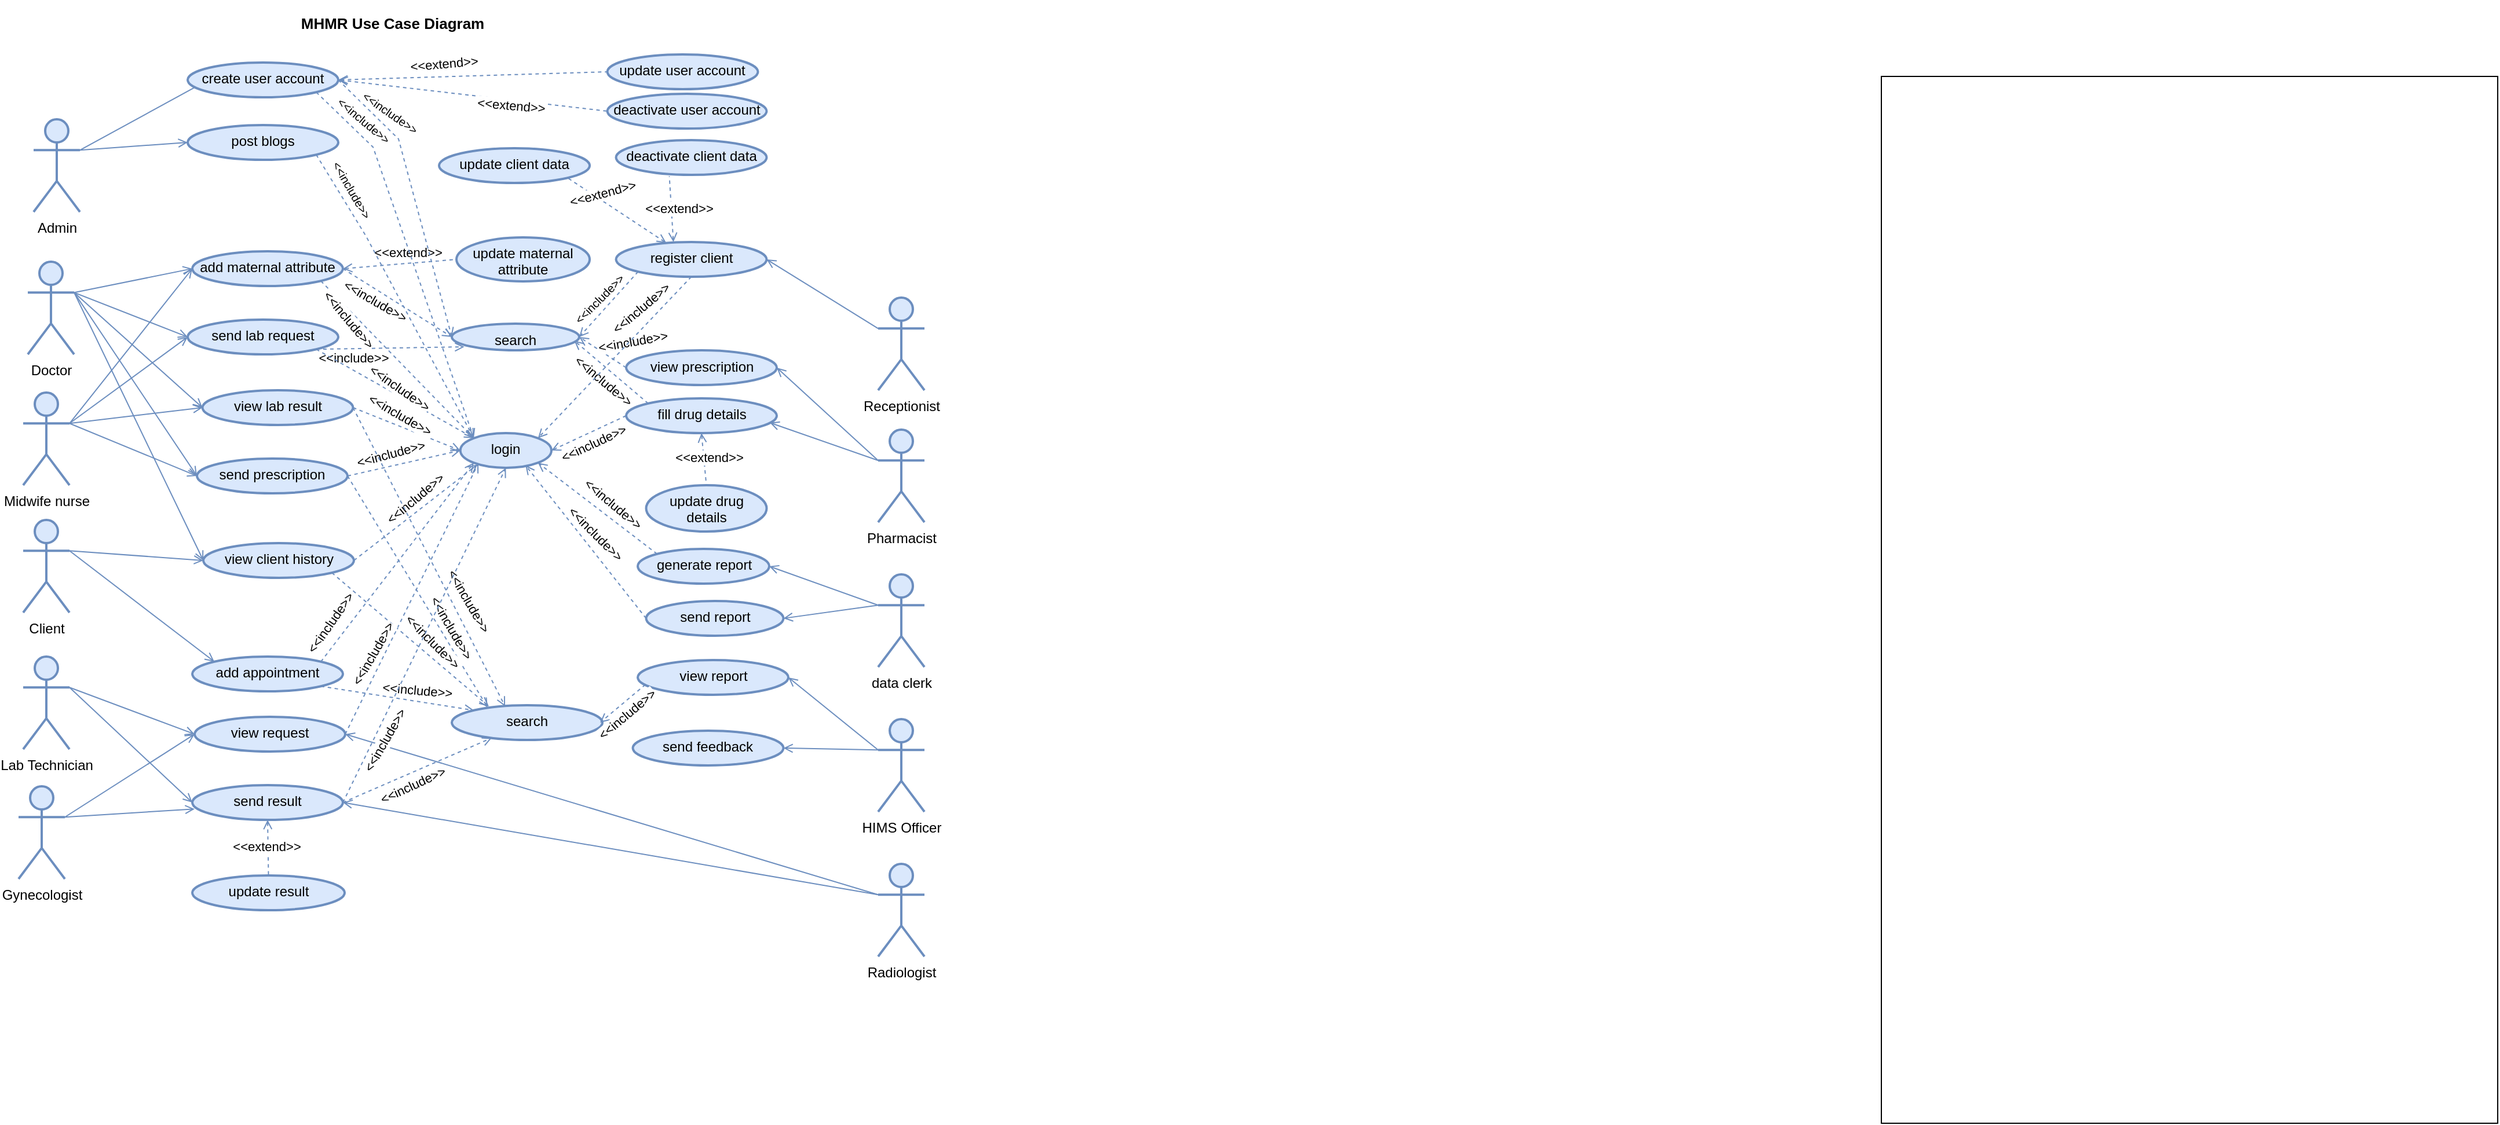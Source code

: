 <mxfile version="18.1.3" type="github">
  <diagram id="ftHDJsCwS-N9WV5DZKyB" name="Page-1">
    <mxGraphModel dx="900" dy="523" grid="0" gridSize="10" guides="1" tooltips="1" connect="1" arrows="1" fold="1" page="1" pageScale="1" pageWidth="850" pageHeight="1100" math="0" shadow="0">
      <root>
        <mxCell id="0" />
        <mxCell id="1" parent="0" />
        <mxCell id="4s9nhKdhcSExY_lbLFu8-13" value="" style="rounded=0;whiteSpace=wrap;html=1;strokeWidth=1;" parent="1" vertex="1">
          <mxGeometry x="1655" y="106" width="532.03" height="904" as="geometry" />
        </mxCell>
        <mxCell id="4s9nhKdhcSExY_lbLFu8-15" value="" style="rounded=0;orthogonalLoop=1;jettySize=auto;html=1;endArrow=open;endFill=0;strokeWidth=1;fillColor=#dae8fc;strokeColor=#6c8ebf;exitX=1;exitY=0.333;exitDx=0;exitDy=0;exitPerimeter=0;" parent="1" source="4s9nhKdhcSExY_lbLFu8-16" edge="1">
          <mxGeometry relative="1" as="geometry">
            <mxPoint x="118" y="123.97" as="sourcePoint" />
            <mxPoint x="208.665" y="110.233" as="targetPoint" />
          </mxGeometry>
        </mxCell>
        <mxCell id="4s9nhKdhcSExY_lbLFu8-16" value="Admin" style="shape=umlActor;verticalLabelPosition=bottom;verticalAlign=top;html=1;outlineConnect=0;strokeWidth=2;fillColor=#dae8fc;strokeColor=#6c8ebf;" parent="1" vertex="1">
          <mxGeometry x="60" y="143" width="40" height="80" as="geometry" />
        </mxCell>
        <mxCell id="4s9nhKdhcSExY_lbLFu8-18" value="update user account" style="ellipse;whiteSpace=wrap;html=1;verticalAlign=top;strokeWidth=2;fillColor=#dae8fc;strokeColor=#6c8ebf;" parent="1" vertex="1">
          <mxGeometry x="555.25" y="87" width="130" height="30" as="geometry" />
        </mxCell>
        <mxCell id="4s9nhKdhcSExY_lbLFu8-23" value="deactivate user account" style="ellipse;whiteSpace=wrap;html=1;verticalAlign=top;strokeWidth=2;fillColor=#dae8fc;strokeColor=#6c8ebf;" parent="1" vertex="1">
          <mxGeometry x="555.25" y="121" width="137.5" height="30" as="geometry" />
        </mxCell>
        <mxCell id="4s9nhKdhcSExY_lbLFu8-24" value="" style="rounded=0;orthogonalLoop=1;jettySize=auto;html=1;endArrow=none;endFill=0;strokeWidth=1;fillColor=#dae8fc;strokeColor=#6c8ebf;exitX=1;exitY=0.5;exitDx=0;exitDy=0;dashed=1;entryX=0;entryY=0.5;entryDx=0;entryDy=0;startArrow=open;startFill=0;" parent="1" source="4s9nhKdhcSExY_lbLFu8-17" target="4s9nhKdhcSExY_lbLFu8-23" edge="1">
          <mxGeometry relative="1" as="geometry">
            <mxPoint x="100" y="163.333" as="sourcePoint" />
            <mxPoint x="218.665" y="120.233" as="targetPoint" />
          </mxGeometry>
        </mxCell>
        <mxCell id="4s9nhKdhcSExY_lbLFu8-25" value="" style="rounded=0;orthogonalLoop=1;jettySize=auto;html=1;endArrow=none;endFill=0;strokeWidth=1;fillColor=#dae8fc;strokeColor=#6c8ebf;exitX=1;exitY=0.5;exitDx=0;exitDy=0;dashed=1;entryX=0;entryY=0.5;entryDx=0;entryDy=0;startArrow=open;startFill=0;" parent="1" source="4s9nhKdhcSExY_lbLFu8-17" target="4s9nhKdhcSExY_lbLFu8-18" edge="1">
          <mxGeometry relative="1" as="geometry">
            <mxPoint x="348" y="122" as="sourcePoint" />
            <mxPoint x="435" y="165" as="targetPoint" />
          </mxGeometry>
        </mxCell>
        <mxCell id="4s9nhKdhcSExY_lbLFu8-26" value="&amp;lt;&amp;lt;extend&amp;gt;&amp;gt;" style="edgeLabel;html=1;align=center;verticalAlign=middle;resizable=0;points=[];rotation=-5;" parent="4s9nhKdhcSExY_lbLFu8-25" vertex="1" connectable="0">
          <mxGeometry x="-0.243" y="-1" relative="1" as="geometry">
            <mxPoint x="3" y="-13" as="offset" />
          </mxGeometry>
        </mxCell>
        <mxCell id="4s9nhKdhcSExY_lbLFu8-27" value="&amp;lt;&amp;lt;extend&amp;gt;&amp;gt;" style="edgeLabel;html=1;align=center;verticalAlign=middle;resizable=0;points=[];rotation=5;" parent="1" vertex="1" connectable="0">
          <mxGeometry x="472" y="131.0" as="geometry" />
        </mxCell>
        <mxCell id="4s9nhKdhcSExY_lbLFu8-28" style="edgeStyle=none;rounded=0;orthogonalLoop=1;jettySize=auto;html=1;exitX=0.5;exitY=1;exitDx=0;exitDy=0;dashed=1;endArrow=open;endFill=0;strokeWidth=2;" parent="1" source="4s9nhKdhcSExY_lbLFu8-23" target="4s9nhKdhcSExY_lbLFu8-23" edge="1">
          <mxGeometry relative="1" as="geometry" />
        </mxCell>
        <mxCell id="4s9nhKdhcSExY_lbLFu8-30" value="" style="rounded=0;orthogonalLoop=1;jettySize=auto;html=1;endArrow=open;endFill=0;strokeWidth=1;fillColor=#dae8fc;strokeColor=#6c8ebf;exitX=1;exitY=0.333;exitDx=0;exitDy=0;exitPerimeter=0;entryX=0;entryY=0.5;entryDx=0;entryDy=0;" parent="1" source="4s9nhKdhcSExY_lbLFu8-16" target="4s9nhKdhcSExY_lbLFu8-29" edge="1">
          <mxGeometry relative="1" as="geometry">
            <mxPoint x="100" y="163.333" as="sourcePoint" />
            <mxPoint x="218.665" y="120.233" as="targetPoint" />
          </mxGeometry>
        </mxCell>
        <mxCell id="4s9nhKdhcSExY_lbLFu8-31" value="Receptionist" style="shape=umlActor;verticalLabelPosition=bottom;verticalAlign=top;html=1;outlineConnect=0;strokeWidth=2;fillColor=#dae8fc;strokeColor=#6c8ebf;" parent="1" vertex="1">
          <mxGeometry x="789" y="297" width="40" height="80" as="geometry" />
        </mxCell>
        <mxCell id="4s9nhKdhcSExY_lbLFu8-33" value="" style="rounded=0;orthogonalLoop=1;jettySize=auto;html=1;endArrow=open;endFill=0;strokeWidth=1;fillColor=#dae8fc;strokeColor=#6c8ebf;exitX=0;exitY=0.333;exitDx=0;exitDy=0;exitPerimeter=0;entryX=1;entryY=0.5;entryDx=0;entryDy=0;" parent="1" source="4s9nhKdhcSExY_lbLFu8-31" target="4s9nhKdhcSExY_lbLFu8-34" edge="1">
          <mxGeometry relative="1" as="geometry">
            <mxPoint x="90" y="279.667" as="sourcePoint" />
            <mxPoint x="208.665" y="223.233" as="targetPoint" />
          </mxGeometry>
        </mxCell>
        <mxCell id="4s9nhKdhcSExY_lbLFu8-37" value="update client data" style="ellipse;whiteSpace=wrap;html=1;verticalAlign=top;strokeWidth=2;fillColor=#dae8fc;strokeColor=#6c8ebf;" parent="1" vertex="1">
          <mxGeometry x="410" y="168" width="130" height="30" as="geometry" />
        </mxCell>
        <mxCell id="4s9nhKdhcSExY_lbLFu8-38" value="deactivate client data" style="ellipse;whiteSpace=wrap;html=1;verticalAlign=top;strokeWidth=2;fillColor=#dae8fc;strokeColor=#6c8ebf;" parent="1" vertex="1">
          <mxGeometry x="562.75" y="161" width="130" height="30" as="geometry" />
        </mxCell>
        <mxCell id="4s9nhKdhcSExY_lbLFu8-39" value="" style="rounded=0;orthogonalLoop=1;jettySize=auto;html=1;endArrow=none;endFill=0;strokeWidth=1;fillColor=#dae8fc;strokeColor=#6c8ebf;exitX=0.381;exitY=-0.001;exitDx=0;exitDy=0;dashed=1;entryX=0.354;entryY=1.038;entryDx=0;entryDy=0;startArrow=open;startFill=0;exitPerimeter=0;entryPerimeter=0;" parent="1" source="4s9nhKdhcSExY_lbLFu8-34" target="4s9nhKdhcSExY_lbLFu8-38" edge="1">
          <mxGeometry relative="1" as="geometry">
            <mxPoint x="338" y="202" as="sourcePoint" />
            <mxPoint x="218.665" y="210.233" as="targetPoint" />
          </mxGeometry>
        </mxCell>
        <mxCell id="4s9nhKdhcSExY_lbLFu8-40" value="" style="rounded=0;orthogonalLoop=1;jettySize=auto;html=1;endArrow=none;endFill=0;strokeWidth=1;fillColor=#dae8fc;strokeColor=#6c8ebf;dashed=1;entryX=1;entryY=1;entryDx=0;entryDy=0;startArrow=open;startFill=0;" parent="1" source="4s9nhKdhcSExY_lbLFu8-34" target="4s9nhKdhcSExY_lbLFu8-37" edge="1">
          <mxGeometry relative="1" as="geometry">
            <mxPoint x="338" y="202" as="sourcePoint" />
            <mxPoint x="435" y="255" as="targetPoint" />
          </mxGeometry>
        </mxCell>
        <mxCell id="4s9nhKdhcSExY_lbLFu8-41" value="&amp;lt;&amp;lt;extend&amp;gt;&amp;gt;" style="edgeLabel;html=1;align=center;verticalAlign=middle;resizable=0;points=[];rotation=-15;" parent="4s9nhKdhcSExY_lbLFu8-40" vertex="1" connectable="0">
          <mxGeometry x="-0.243" y="-1" relative="1" as="geometry">
            <mxPoint x="-24" y="-21" as="offset" />
          </mxGeometry>
        </mxCell>
        <mxCell id="4s9nhKdhcSExY_lbLFu8-43" style="edgeStyle=none;rounded=0;orthogonalLoop=1;jettySize=auto;html=1;exitX=0.5;exitY=1;exitDx=0;exitDy=0;dashed=1;endArrow=open;endFill=0;strokeWidth=2;" parent="1" source="4s9nhKdhcSExY_lbLFu8-38" target="4s9nhKdhcSExY_lbLFu8-38" edge="1">
          <mxGeometry relative="1" as="geometry" />
        </mxCell>
        <mxCell id="4s9nhKdhcSExY_lbLFu8-44" value="Doctor" style="shape=umlActor;verticalLabelPosition=bottom;verticalAlign=top;html=1;outlineConnect=0;strokeWidth=2;fillColor=#dae8fc;strokeColor=#6c8ebf;" parent="1" vertex="1">
          <mxGeometry x="55" y="266" width="40" height="80" as="geometry" />
        </mxCell>
        <mxCell id="4s9nhKdhcSExY_lbLFu8-49" value="" style="rounded=0;orthogonalLoop=1;jettySize=auto;html=1;endArrow=open;endFill=0;strokeWidth=1;fillColor=#dae8fc;strokeColor=#6c8ebf;exitX=1;exitY=0.333;exitDx=0;exitDy=0;exitPerimeter=0;entryX=0;entryY=0.5;entryDx=0;entryDy=0;" parent="1" source="4s9nhKdhcSExY_lbLFu8-44" target="4s9nhKdhcSExY_lbLFu8-50" edge="1">
          <mxGeometry relative="1" as="geometry">
            <mxPoint x="110" y="356.667" as="sourcePoint" />
            <mxPoint x="228.665" y="333.233" as="targetPoint" />
          </mxGeometry>
        </mxCell>
        <mxCell id="4s9nhKdhcSExY_lbLFu8-55" value="&lt;div&gt;update maternal &lt;br&gt;&lt;/div&gt;&lt;div&gt;attribute&lt;/div&gt;" style="ellipse;whiteSpace=wrap;html=1;verticalAlign=top;strokeWidth=2;fillColor=#dae8fc;strokeColor=#6c8ebf;" parent="1" vertex="1">
          <mxGeometry x="425" y="245" width="115" height="38" as="geometry" />
        </mxCell>
        <mxCell id="4s9nhKdhcSExY_lbLFu8-56" value="" style="rounded=0;orthogonalLoop=1;jettySize=auto;html=1;endArrow=none;endFill=0;strokeWidth=1;fillColor=#dae8fc;strokeColor=#6c8ebf;exitX=1;exitY=0.5;exitDx=0;exitDy=0;dashed=1;entryX=0;entryY=0.5;entryDx=0;entryDy=0;startArrow=open;startFill=0;" parent="1" source="4s9nhKdhcSExY_lbLFu8-50" target="4s9nhKdhcSExY_lbLFu8-55" edge="1">
          <mxGeometry relative="1" as="geometry">
            <mxPoint x="339.98" y="308" as="sourcePoint" />
            <mxPoint x="445" y="345" as="targetPoint" />
          </mxGeometry>
        </mxCell>
        <mxCell id="4s9nhKdhcSExY_lbLFu8-57" value="&lt;div&gt;&amp;lt;&amp;lt;extend&amp;gt;&amp;gt;&lt;/div&gt;" style="edgeLabel;html=1;align=center;verticalAlign=middle;resizable=0;points=[];rotation=0;" parent="4s9nhKdhcSExY_lbLFu8-56" vertex="1" connectable="0">
          <mxGeometry x="-0.243" y="-1" relative="1" as="geometry">
            <mxPoint x="19" y="-12" as="offset" />
          </mxGeometry>
        </mxCell>
        <mxCell id="4s9nhKdhcSExY_lbLFu8-58" value="" style="rounded=0;orthogonalLoop=1;jettySize=auto;html=1;endArrow=open;endFill=0;strokeWidth=1;fillColor=#dae8fc;strokeColor=#6c8ebf;exitX=1;exitY=0.333;exitDx=0;exitDy=0;exitPerimeter=0;entryX=0;entryY=0.5;entryDx=0;entryDy=0;" parent="1" source="4s9nhKdhcSExY_lbLFu8-44" target="4s9nhKdhcSExY_lbLFu8-53" edge="1">
          <mxGeometry relative="1" as="geometry">
            <mxPoint x="100" y="377.667" as="sourcePoint" />
            <mxPoint x="210" y="420" as="targetPoint" />
          </mxGeometry>
        </mxCell>
        <mxCell id="4s9nhKdhcSExY_lbLFu8-59" value="" style="rounded=0;orthogonalLoop=1;jettySize=auto;html=1;endArrow=open;endFill=0;strokeWidth=1;fillColor=#dae8fc;strokeColor=#6c8ebf;exitX=1;exitY=0.333;exitDx=0;exitDy=0;exitPerimeter=0;entryX=0;entryY=0.5;entryDx=0;entryDy=0;" parent="1" source="4s9nhKdhcSExY_lbLFu8-44" target="4s9nhKdhcSExY_lbLFu8-52" edge="1">
          <mxGeometry relative="1" as="geometry">
            <mxPoint x="110" y="387.667" as="sourcePoint" />
            <mxPoint x="228" y="325" as="targetPoint" />
          </mxGeometry>
        </mxCell>
        <mxCell id="4s9nhKdhcSExY_lbLFu8-61" value="" style="rounded=0;orthogonalLoop=1;jettySize=auto;html=1;endArrow=open;endFill=0;strokeWidth=1;fillColor=#dae8fc;strokeColor=#6c8ebf;exitX=1;exitY=0.333;exitDx=0;exitDy=0;exitPerimeter=0;entryX=0;entryY=0.5;entryDx=0;entryDy=0;" parent="1" source="4s9nhKdhcSExY_lbLFu8-44" target="4s9nhKdhcSExY_lbLFu8-51" edge="1">
          <mxGeometry relative="1" as="geometry">
            <mxPoint x="130" y="407.667" as="sourcePoint" />
            <mxPoint x="248" y="345" as="targetPoint" />
          </mxGeometry>
        </mxCell>
        <mxCell id="4s9nhKdhcSExY_lbLFu8-62" value="Midwife nurse" style="shape=umlActor;verticalLabelPosition=bottom;verticalAlign=top;html=1;outlineConnect=0;strokeWidth=2;fillColor=#dae8fc;strokeColor=#6c8ebf;" parent="1" vertex="1">
          <mxGeometry x="51" y="379" width="40" height="80" as="geometry" />
        </mxCell>
        <mxCell id="4s9nhKdhcSExY_lbLFu8-63" value="" style="rounded=0;orthogonalLoop=1;jettySize=auto;html=1;endArrow=open;endFill=0;strokeWidth=1;fillColor=#dae8fc;strokeColor=#6c8ebf;exitX=1;exitY=0.333;exitDx=0;exitDy=0;exitPerimeter=0;entryX=0;entryY=0.5;entryDx=0;entryDy=0;" parent="1" source="4s9nhKdhcSExY_lbLFu8-62" target="4s9nhKdhcSExY_lbLFu8-50" edge="1">
          <mxGeometry relative="1" as="geometry">
            <mxPoint x="700" y="324.667" as="sourcePoint" />
            <mxPoint x="818" y="262" as="targetPoint" />
          </mxGeometry>
        </mxCell>
        <mxCell id="4s9nhKdhcSExY_lbLFu8-64" value="" style="rounded=0;orthogonalLoop=1;jettySize=auto;html=1;endArrow=open;endFill=0;strokeWidth=1;fillColor=#dae8fc;strokeColor=#6c8ebf;exitX=1;exitY=0.333;exitDx=0;exitDy=0;exitPerimeter=0;entryX=0;entryY=0.5;entryDx=0;entryDy=0;" parent="1" source="4s9nhKdhcSExY_lbLFu8-62" target="4s9nhKdhcSExY_lbLFu8-53" edge="1">
          <mxGeometry relative="1" as="geometry">
            <mxPoint x="700" y="326.667" as="sourcePoint" />
            <mxPoint x="338" y="424" as="targetPoint" />
          </mxGeometry>
        </mxCell>
        <mxCell id="4s9nhKdhcSExY_lbLFu8-65" value="" style="rounded=0;orthogonalLoop=1;jettySize=auto;html=1;endArrow=open;endFill=0;strokeWidth=1;fillColor=#dae8fc;strokeColor=#6c8ebf;exitX=1;exitY=0.333;exitDx=0;exitDy=0;exitPerimeter=0;entryX=0;entryY=0.5;entryDx=0;entryDy=0;" parent="1" source="4s9nhKdhcSExY_lbLFu8-62" target="4s9nhKdhcSExY_lbLFu8-52" edge="1">
          <mxGeometry relative="1" as="geometry">
            <mxPoint x="720" y="347.667" as="sourcePoint" />
            <mxPoint x="818" y="345" as="targetPoint" />
          </mxGeometry>
        </mxCell>
        <mxCell id="4s9nhKdhcSExY_lbLFu8-67" value="" style="rounded=0;orthogonalLoop=1;jettySize=auto;html=1;endArrow=open;endFill=0;strokeWidth=1;fillColor=#dae8fc;strokeColor=#6c8ebf;exitX=1;exitY=0.333;exitDx=0;exitDy=0;exitPerimeter=0;entryX=0;entryY=0.5;entryDx=0;entryDy=0;" parent="1" source="4s9nhKdhcSExY_lbLFu8-62" target="4s9nhKdhcSExY_lbLFu8-51" edge="1">
          <mxGeometry relative="1" as="geometry">
            <mxPoint x="700" y="326.667" as="sourcePoint" />
            <mxPoint x="818" y="304" as="targetPoint" />
          </mxGeometry>
        </mxCell>
        <mxCell id="4s9nhKdhcSExY_lbLFu8-69" value="Client" style="shape=umlActor;verticalLabelPosition=bottom;verticalAlign=top;html=1;outlineConnect=0;strokeWidth=2;fillColor=#dae8fc;strokeColor=#6c8ebf;" parent="1" vertex="1">
          <mxGeometry x="51" y="489" width="40" height="80" as="geometry" />
        </mxCell>
        <mxCell id="4s9nhKdhcSExY_lbLFu8-70" value="" style="rounded=0;orthogonalLoop=1;jettySize=auto;html=1;endArrow=open;endFill=0;strokeWidth=1;fillColor=#dae8fc;strokeColor=#6c8ebf;exitX=1;exitY=0.333;exitDx=0;exitDy=0;exitPerimeter=0;entryX=0;entryY=0;entryDx=0;entryDy=0;" parent="1" source="4s9nhKdhcSExY_lbLFu8-69" target="4s9nhKdhcSExY_lbLFu8-68" edge="1">
          <mxGeometry relative="1" as="geometry">
            <mxPoint x="670" y="337.667" as="sourcePoint" />
            <mxPoint x="550.962" y="410.393" as="targetPoint" />
          </mxGeometry>
        </mxCell>
        <mxCell id="4s9nhKdhcSExY_lbLFu8-72" value="" style="rounded=0;orthogonalLoop=1;jettySize=auto;html=1;endArrow=open;endFill=0;strokeWidth=1;fillColor=#dae8fc;strokeColor=#6c8ebf;exitX=1;exitY=0.333;exitDx=0;exitDy=0;exitPerimeter=0;entryX=0;entryY=0.5;entryDx=0;entryDy=0;" parent="1" source="4s9nhKdhcSExY_lbLFu8-69" target="4s9nhKdhcSExY_lbLFu8-71" edge="1">
          <mxGeometry relative="1" as="geometry">
            <mxPoint x="670" y="466.667" as="sourcePoint" />
            <mxPoint x="570" y="421" as="targetPoint" />
          </mxGeometry>
        </mxCell>
        <mxCell id="4s9nhKdhcSExY_lbLFu8-74" value="" style="rounded=0;orthogonalLoop=1;jettySize=auto;html=1;endArrow=open;endFill=0;strokeWidth=1;fillColor=#dae8fc;strokeColor=#6c8ebf;exitX=1;exitY=0.333;exitDx=0;exitDy=0;exitPerimeter=0;entryX=0;entryY=0.5;entryDx=0;entryDy=0;" parent="1" source="4s9nhKdhcSExY_lbLFu8-44" target="4s9nhKdhcSExY_lbLFu8-71" edge="1">
          <mxGeometry relative="1" as="geometry">
            <mxPoint x="100" y="377.667" as="sourcePoint" />
            <mxPoint x="218" y="475" as="targetPoint" />
          </mxGeometry>
        </mxCell>
        <mxCell id="4s9nhKdhcSExY_lbLFu8-75" value="Pharmacist" style="shape=umlActor;verticalLabelPosition=bottom;verticalAlign=top;html=1;outlineConnect=0;strokeWidth=2;fillColor=#dae8fc;strokeColor=#6c8ebf;" parent="1" vertex="1">
          <mxGeometry x="789" y="411" width="40" height="80" as="geometry" />
        </mxCell>
        <mxCell id="4s9nhKdhcSExY_lbLFu8-76" value="" style="rounded=0;orthogonalLoop=1;jettySize=auto;html=1;endArrow=open;endFill=0;strokeWidth=1;fillColor=#dae8fc;strokeColor=#6c8ebf;exitX=0;exitY=0.333;exitDx=0;exitDy=0;exitPerimeter=0;entryX=1;entryY=0.5;entryDx=0;entryDy=0;" parent="1" source="4s9nhKdhcSExY_lbLFu8-75" target="4s9nhKdhcSExY_lbLFu8-77" edge="1">
          <mxGeometry relative="1" as="geometry">
            <mxPoint x="110" y="615.667" as="sourcePoint" />
            <mxPoint x="673" y="368" as="targetPoint" />
          </mxGeometry>
        </mxCell>
        <mxCell id="4s9nhKdhcSExY_lbLFu8-82" value="&lt;div&gt;update drug &lt;br&gt;&lt;/div&gt;&lt;div&gt;details&lt;/div&gt;" style="ellipse;whiteSpace=wrap;html=1;verticalAlign=top;strokeWidth=2;fillColor=#dae8fc;strokeColor=#6c8ebf;" parent="1" vertex="1">
          <mxGeometry x="588.75" y="459" width="104" height="40" as="geometry" />
        </mxCell>
        <mxCell id="4s9nhKdhcSExY_lbLFu8-83" value="" style="rounded=0;orthogonalLoop=1;jettySize=auto;html=1;endArrow=none;endFill=0;strokeWidth=1;fillColor=#dae8fc;strokeColor=#6c8ebf;exitX=0.5;exitY=1;exitDx=0;exitDy=0;dashed=1;entryX=0.5;entryY=0;entryDx=0;entryDy=0;startArrow=open;startFill=0;" parent="1" source="4s9nhKdhcSExY_lbLFu8-78" target="4s9nhKdhcSExY_lbLFu8-82" edge="1">
          <mxGeometry relative="1" as="geometry">
            <mxPoint x="339.98" y="567" as="sourcePoint" />
            <mxPoint x="445" y="604" as="targetPoint" />
          </mxGeometry>
        </mxCell>
        <mxCell id="4s9nhKdhcSExY_lbLFu8-84" value="&amp;lt;&amp;lt;extend&amp;gt;&amp;gt;" style="edgeLabel;html=1;align=center;verticalAlign=middle;resizable=0;points=[];rotation=0;" parent="4s9nhKdhcSExY_lbLFu8-83" vertex="1" connectable="0">
          <mxGeometry x="-0.243" y="-1" relative="1" as="geometry">
            <mxPoint x="6" y="4" as="offset" />
          </mxGeometry>
        </mxCell>
        <mxCell id="4s9nhKdhcSExY_lbLFu8-85" value="" style="rounded=0;orthogonalLoop=1;jettySize=auto;html=1;endArrow=open;endFill=0;strokeWidth=1;fillColor=#dae8fc;strokeColor=#6c8ebf;exitX=1;exitY=0.333;exitDx=0;exitDy=0;exitPerimeter=0;entryX=0;entryY=0.5;entryDx=0;entryDy=0;" parent="1" source="4s9nhKdhcSExY_lbLFu8-102" target="4s9nhKdhcSExY_lbLFu8-80" edge="1">
          <mxGeometry relative="1" as="geometry">
            <mxPoint x="100" y="636.667" as="sourcePoint" />
            <mxPoint x="210" y="679" as="targetPoint" />
          </mxGeometry>
        </mxCell>
        <mxCell id="4s9nhKdhcSExY_lbLFu8-86" value="" style="rounded=0;orthogonalLoop=1;jettySize=auto;html=1;endArrow=open;endFill=0;strokeWidth=1;fillColor=#dae8fc;strokeColor=#6c8ebf;entryX=0;entryY=0.5;entryDx=0;entryDy=0;exitX=1;exitY=0.333;exitDx=0;exitDy=0;exitPerimeter=0;" parent="1" source="4s9nhKdhcSExY_lbLFu8-102" target="4s9nhKdhcSExY_lbLFu8-79" edge="1">
          <mxGeometry relative="1" as="geometry">
            <mxPoint x="110" y="646.667" as="sourcePoint" />
            <mxPoint x="228" y="584" as="targetPoint" />
          </mxGeometry>
        </mxCell>
        <mxCell id="4s9nhKdhcSExY_lbLFu8-88" value="" style="rounded=0;orthogonalLoop=1;jettySize=auto;html=1;endArrow=open;endFill=0;strokeWidth=1;fillColor=#dae8fc;strokeColor=#6c8ebf;exitX=0;exitY=0.333;exitDx=0;exitDy=0;exitPerimeter=0;entryX=0.954;entryY=0.7;entryDx=0;entryDy=0;entryPerimeter=0;" parent="1" source="4s9nhKdhcSExY_lbLFu8-75" target="4s9nhKdhcSExY_lbLFu8-78" edge="1">
          <mxGeometry relative="1" as="geometry">
            <mxPoint x="130" y="666.667" as="sourcePoint" />
            <mxPoint x="248" y="604" as="targetPoint" />
          </mxGeometry>
        </mxCell>
        <mxCell id="4s9nhKdhcSExY_lbLFu8-89" value="Radiologist" style="shape=umlActor;verticalLabelPosition=bottom;verticalAlign=top;html=1;outlineConnect=0;strokeWidth=2;fillColor=#dae8fc;strokeColor=#6c8ebf;" parent="1" vertex="1">
          <mxGeometry x="789" y="786" width="40" height="80" as="geometry" />
        </mxCell>
        <mxCell id="4s9nhKdhcSExY_lbLFu8-91" value="" style="rounded=0;orthogonalLoop=1;jettySize=auto;html=1;endArrow=open;endFill=0;strokeWidth=1;fillColor=#dae8fc;strokeColor=#6c8ebf;exitX=0;exitY=0.333;exitDx=0;exitDy=0;exitPerimeter=0;entryX=1;entryY=0.5;entryDx=0;entryDy=0;" parent="1" source="4s9nhKdhcSExY_lbLFu8-89" target="4s9nhKdhcSExY_lbLFu8-80" edge="1">
          <mxGeometry relative="1" as="geometry">
            <mxPoint x="700" y="585.667" as="sourcePoint" />
            <mxPoint x="338" y="683" as="targetPoint" />
          </mxGeometry>
        </mxCell>
        <mxCell id="4s9nhKdhcSExY_lbLFu8-92" value="" style="rounded=0;orthogonalLoop=1;jettySize=auto;html=1;endArrow=open;endFill=0;strokeWidth=1;fillColor=#dae8fc;strokeColor=#6c8ebf;exitX=0;exitY=0.333;exitDx=0;exitDy=0;exitPerimeter=0;entryX=1;entryY=0.5;entryDx=0;entryDy=0;" parent="1" source="4s9nhKdhcSExY_lbLFu8-89" target="4s9nhKdhcSExY_lbLFu8-79" edge="1">
          <mxGeometry relative="1" as="geometry">
            <mxPoint x="720" y="606.667" as="sourcePoint" />
            <mxPoint x="818" y="604" as="targetPoint" />
          </mxGeometry>
        </mxCell>
        <mxCell id="4s9nhKdhcSExY_lbLFu8-95" value="generate report" style="ellipse;whiteSpace=wrap;html=1;verticalAlign=top;strokeWidth=2;fillColor=#dae8fc;strokeColor=#6c8ebf;" parent="1" vertex="1">
          <mxGeometry x="581.5" y="514" width="113.5" height="30" as="geometry" />
        </mxCell>
        <mxCell id="4s9nhKdhcSExY_lbLFu8-96" value="data clerk" style="shape=umlActor;verticalLabelPosition=bottom;verticalAlign=top;html=1;outlineConnect=0;strokeWidth=2;fillColor=#dae8fc;strokeColor=#6c8ebf;" parent="1" vertex="1">
          <mxGeometry x="789" y="536" width="40" height="80" as="geometry" />
        </mxCell>
        <mxCell id="4s9nhKdhcSExY_lbLFu8-97" value="" style="rounded=0;orthogonalLoop=1;jettySize=auto;html=1;endArrow=open;endFill=0;strokeWidth=1;fillColor=#dae8fc;strokeColor=#6c8ebf;exitX=0;exitY=0.333;exitDx=0;exitDy=0;exitPerimeter=0;entryX=1;entryY=0.5;entryDx=0;entryDy=0;" parent="1" source="4s9nhKdhcSExY_lbLFu8-96" target="4s9nhKdhcSExY_lbLFu8-95" edge="1">
          <mxGeometry relative="1" as="geometry">
            <mxPoint x="671.99" y="421.667" as="sourcePoint" />
            <mxPoint x="552.952" y="494.393" as="targetPoint" />
          </mxGeometry>
        </mxCell>
        <mxCell id="4s9nhKdhcSExY_lbLFu8-99" value="" style="rounded=0;orthogonalLoop=1;jettySize=auto;html=1;endArrow=open;endFill=0;strokeWidth=1;fillColor=#dae8fc;strokeColor=#6c8ebf;exitX=0;exitY=0.333;exitDx=0;exitDy=0;exitPerimeter=0;entryX=1;entryY=0.5;entryDx=0;entryDy=0;" parent="1" source="4s9nhKdhcSExY_lbLFu8-96" target="4s9nhKdhcSExY_lbLFu8-110" edge="1">
          <mxGeometry relative="1" as="geometry">
            <mxPoint x="671.99" y="550.667" as="sourcePoint" />
            <mxPoint x="391.99" y="745" as="targetPoint" />
          </mxGeometry>
        </mxCell>
        <mxCell id="4s9nhKdhcSExY_lbLFu8-101" value="" style="rounded=0;orthogonalLoop=1;jettySize=auto;html=1;endArrow=open;endFill=0;strokeWidth=1;fillColor=#dae8fc;strokeColor=#6c8ebf;exitX=1;exitY=0.333;exitDx=0;exitDy=0;exitPerimeter=0;entryX=0.015;entryY=0.686;entryDx=0;entryDy=0;entryPerimeter=0;" parent="1" source="4s9nhKdhcSExY_lbLFu8-106" target="4s9nhKdhcSExY_lbLFu8-80" edge="1">
          <mxGeometry relative="1" as="geometry">
            <mxPoint x="80" y="840" as="sourcePoint" />
            <mxPoint x="201" y="780" as="targetPoint" />
          </mxGeometry>
        </mxCell>
        <mxCell id="4s9nhKdhcSExY_lbLFu8-102" value="Lab Technician " style="shape=umlActor;verticalLabelPosition=bottom;verticalAlign=top;html=1;outlineConnect=0;strokeWidth=2;fillColor=#dae8fc;strokeColor=#6c8ebf;" parent="1" vertex="1">
          <mxGeometry x="51" y="607" width="40" height="80" as="geometry" />
        </mxCell>
        <mxCell id="4s9nhKdhcSExY_lbLFu8-106" value="Gynecologist " style="shape=umlActor;verticalLabelPosition=bottom;verticalAlign=top;html=1;outlineConnect=0;strokeWidth=2;fillColor=#dae8fc;strokeColor=#6c8ebf;" parent="1" vertex="1">
          <mxGeometry x="47" y="719" width="40" height="80" as="geometry" />
        </mxCell>
        <mxCell id="4s9nhKdhcSExY_lbLFu8-107" value="update result" style="ellipse;whiteSpace=wrap;html=1;verticalAlign=top;strokeWidth=2;fillColor=#dae8fc;strokeColor=#6c8ebf;" parent="1" vertex="1">
          <mxGeometry x="197" y="796" width="131.5" height="30" as="geometry" />
        </mxCell>
        <mxCell id="4s9nhKdhcSExY_lbLFu8-108" value="" style="rounded=0;orthogonalLoop=1;jettySize=auto;html=1;endArrow=none;endFill=0;strokeWidth=1;fillColor=#dae8fc;strokeColor=#6c8ebf;dashed=1;entryX=0.5;entryY=0;entryDx=0;entryDy=0;startArrow=open;startFill=0;exitX=0.5;exitY=1;exitDx=0;exitDy=0;" parent="1" source="4s9nhKdhcSExY_lbLFu8-80" target="4s9nhKdhcSExY_lbLFu8-107" edge="1">
          <mxGeometry relative="1" as="geometry">
            <mxPoint x="266" y="795" as="sourcePoint" />
            <mxPoint x="475" y="777" as="targetPoint" />
          </mxGeometry>
        </mxCell>
        <mxCell id="4s9nhKdhcSExY_lbLFu8-109" value="&amp;lt;&amp;lt;extend&amp;gt;&amp;gt;" style="edgeLabel;html=1;align=center;verticalAlign=middle;resizable=0;points=[];rotation=0;" parent="4s9nhKdhcSExY_lbLFu8-108" vertex="1" connectable="0">
          <mxGeometry x="-0.243" y="-1" relative="1" as="geometry">
            <mxPoint x="-1" y="5" as="offset" />
          </mxGeometry>
        </mxCell>
        <mxCell id="4s9nhKdhcSExY_lbLFu8-110" value="send report" style="ellipse;whiteSpace=wrap;html=1;verticalAlign=top;strokeWidth=2;fillColor=#dae8fc;strokeColor=#6c8ebf;" parent="1" vertex="1">
          <mxGeometry x="588.75" y="559" width="118.5" height="30" as="geometry" />
        </mxCell>
        <mxCell id="4s9nhKdhcSExY_lbLFu8-113" value="HIMS Officer" style="shape=umlActor;verticalLabelPosition=bottom;verticalAlign=top;html=1;outlineConnect=0;strokeWidth=2;fillColor=#dae8fc;strokeColor=#6c8ebf;" parent="1" vertex="1">
          <mxGeometry x="789" y="661" width="40" height="80" as="geometry" />
        </mxCell>
        <mxCell id="4s9nhKdhcSExY_lbLFu8-114" value="" style="rounded=0;orthogonalLoop=1;jettySize=auto;html=1;endArrow=open;endFill=0;strokeWidth=1;fillColor=#dae8fc;strokeColor=#6c8ebf;exitX=0;exitY=0.333;exitDx=0;exitDy=0;exitPerimeter=0;entryX=1;entryY=0.5;entryDx=0;entryDy=0;" parent="1" source="4s9nhKdhcSExY_lbLFu8-113" target="4s9nhKdhcSExY_lbLFu8-112" edge="1">
          <mxGeometry relative="1" as="geometry">
            <mxPoint x="64.01" y="814.667" as="sourcePoint" />
            <mxPoint x="353.01" y="843" as="targetPoint" />
          </mxGeometry>
        </mxCell>
        <mxCell id="4s9nhKdhcSExY_lbLFu8-116" value="" style="rounded=0;orthogonalLoop=1;jettySize=auto;html=1;endArrow=open;endFill=0;strokeWidth=1;fillColor=#dae8fc;strokeColor=#6c8ebf;exitX=0;exitY=0.333;exitDx=0;exitDy=0;exitPerimeter=0;entryX=1;entryY=0.5;entryDx=0;entryDy=0;" parent="1" source="4s9nhKdhcSExY_lbLFu8-113" target="4s9nhKdhcSExY_lbLFu8-120" edge="1">
          <mxGeometry relative="1" as="geometry">
            <mxPoint x="64.01" y="816.667" as="sourcePoint" />
            <mxPoint x="354.01" y="895" as="targetPoint" />
          </mxGeometry>
        </mxCell>
        <mxCell id="4s9nhKdhcSExY_lbLFu8-121" value="&lt;font style=&quot;font-size: 13px;&quot;&gt;&lt;b&gt;MHMR Use Case Diagram&lt;/b&gt;&lt;/font&gt;" style="text;html=1;strokeColor=none;fillColor=none;align=center;verticalAlign=middle;whiteSpace=wrap;rounded=0;" parent="1" vertex="1">
          <mxGeometry x="280" y="40" width="180" height="40" as="geometry" />
        </mxCell>
        <mxCell id="4s9nhKdhcSExY_lbLFu8-17" value="create user account" style="ellipse;whiteSpace=wrap;html=1;verticalAlign=top;strokeWidth=2;fillColor=#dae8fc;strokeColor=#6c8ebf;" parent="1" vertex="1">
          <mxGeometry x="193" y="94" width="130" height="30" as="geometry" />
        </mxCell>
        <mxCell id="4s9nhKdhcSExY_lbLFu8-29" value="post blogs" style="ellipse;whiteSpace=wrap;html=1;verticalAlign=top;strokeWidth=2;fillColor=#dae8fc;strokeColor=#6c8ebf;" parent="1" vertex="1">
          <mxGeometry x="193" y="148" width="130" height="30" as="geometry" />
        </mxCell>
        <mxCell id="4s9nhKdhcSExY_lbLFu8-34" value="register client" style="ellipse;whiteSpace=wrap;html=1;verticalAlign=top;strokeWidth=2;fillColor=#dae8fc;strokeColor=#6c8ebf;" parent="1" vertex="1">
          <mxGeometry x="562.75" y="249" width="130" height="30" as="geometry" />
        </mxCell>
        <mxCell id="4s9nhKdhcSExY_lbLFu8-50" value="add maternal attribute" style="ellipse;whiteSpace=wrap;html=1;verticalAlign=top;strokeWidth=2;fillColor=#dae8fc;strokeColor=#6c8ebf;" parent="1" vertex="1">
          <mxGeometry x="197" y="257" width="130" height="30" as="geometry" />
        </mxCell>
        <mxCell id="4s9nhKdhcSExY_lbLFu8-51" value="send lab request" style="ellipse;whiteSpace=wrap;html=1;verticalAlign=top;strokeWidth=2;fillColor=#dae8fc;strokeColor=#6c8ebf;" parent="1" vertex="1">
          <mxGeometry x="193" y="316" width="130" height="30" as="geometry" />
        </mxCell>
        <mxCell id="4s9nhKdhcSExY_lbLFu8-52" value="view lab result" style="ellipse;whiteSpace=wrap;html=1;verticalAlign=top;strokeWidth=2;fillColor=#dae8fc;strokeColor=#6c8ebf;" parent="1" vertex="1">
          <mxGeometry x="205.75" y="377" width="130" height="30" as="geometry" />
        </mxCell>
        <mxCell id="4s9nhKdhcSExY_lbLFu8-53" value="send prescription" style="ellipse;whiteSpace=wrap;html=1;verticalAlign=top;strokeWidth=2;fillColor=#dae8fc;strokeColor=#6c8ebf;" parent="1" vertex="1">
          <mxGeometry x="201" y="436" width="130" height="30" as="geometry" />
        </mxCell>
        <mxCell id="4s9nhKdhcSExY_lbLFu8-68" value="add appointment" style="ellipse;whiteSpace=wrap;html=1;verticalAlign=top;strokeWidth=2;fillColor=#dae8fc;strokeColor=#6c8ebf;" parent="1" vertex="1">
          <mxGeometry x="197" y="607" width="130" height="30" as="geometry" />
        </mxCell>
        <mxCell id="4s9nhKdhcSExY_lbLFu8-71" value="view client history" style="ellipse;whiteSpace=wrap;html=1;verticalAlign=top;strokeWidth=2;fillColor=#dae8fc;strokeColor=#6c8ebf;" parent="1" vertex="1">
          <mxGeometry x="206.5" y="509" width="130" height="30" as="geometry" />
        </mxCell>
        <mxCell id="4s9nhKdhcSExY_lbLFu8-77" value="view prescription" style="ellipse;whiteSpace=wrap;html=1;verticalAlign=top;strokeWidth=2;fillColor=#dae8fc;strokeColor=#6c8ebf;" parent="1" vertex="1">
          <mxGeometry x="571.5" y="342.5" width="130" height="30" as="geometry" />
        </mxCell>
        <mxCell id="4s9nhKdhcSExY_lbLFu8-78" value="fill drug details" style="ellipse;whiteSpace=wrap;html=1;verticalAlign=top;strokeWidth=2;fillColor=#dae8fc;strokeColor=#6c8ebf;" parent="1" vertex="1">
          <mxGeometry x="571.5" y="384" width="130" height="30" as="geometry" />
        </mxCell>
        <mxCell id="4s9nhKdhcSExY_lbLFu8-79" value="view request" style="ellipse;whiteSpace=wrap;html=1;verticalAlign=top;strokeWidth=2;fillColor=#dae8fc;strokeColor=#6c8ebf;" parent="1" vertex="1">
          <mxGeometry x="199" y="659" width="130" height="30" as="geometry" />
        </mxCell>
        <mxCell id="4s9nhKdhcSExY_lbLFu8-80" value="send result" style="ellipse;whiteSpace=wrap;html=1;verticalAlign=top;strokeWidth=2;fillColor=#dae8fc;strokeColor=#6c8ebf;" parent="1" vertex="1">
          <mxGeometry x="197" y="718" width="130" height="30" as="geometry" />
        </mxCell>
        <mxCell id="4s9nhKdhcSExY_lbLFu8-112" value="view report" style="ellipse;whiteSpace=wrap;html=1;verticalAlign=top;strokeWidth=2;fillColor=#dae8fc;strokeColor=#6c8ebf;" parent="1" vertex="1">
          <mxGeometry x="581.5" y="610" width="130" height="30" as="geometry" />
        </mxCell>
        <mxCell id="4s9nhKdhcSExY_lbLFu8-120" value="send feedback" style="ellipse;whiteSpace=wrap;html=1;verticalAlign=top;strokeWidth=2;fillColor=#dae8fc;strokeColor=#6c8ebf;" parent="1" vertex="1">
          <mxGeometry x="577.25" y="671" width="130" height="30" as="geometry" />
        </mxCell>
        <mxCell id="4s9nhKdhcSExY_lbLFu8-125" value="&amp;lt;&amp;lt;extend&amp;gt;&amp;gt;" style="edgeLabel;html=1;align=center;verticalAlign=middle;resizable=0;points=[];rotation=0;" parent="1" vertex="1" connectable="0">
          <mxGeometry x="616.754" y="219.998" as="geometry" />
        </mxCell>
        <mxCell id="4s9nhKdhcSExY_lbLFu8-134" value="search" style="ellipse;whiteSpace=wrap;html=1;verticalAlign=top;strokeWidth=2;fillColor=#dae8fc;strokeColor=#6c8ebf;" parent="1" vertex="1">
          <mxGeometry x="421" y="649" width="130" height="30" as="geometry" />
        </mxCell>
        <mxCell id="4s9nhKdhcSExY_lbLFu8-155" value="&lt;div&gt;search&lt;/div&gt;" style="ellipse;whiteSpace=wrap;html=1;verticalAlign=top;strokeWidth=2;fillColor=#dae8fc;strokeColor=#6c8ebf;" parent="1" vertex="1">
          <mxGeometry x="421" y="319.5" width="110" height="23" as="geometry" />
        </mxCell>
        <mxCell id="4s9nhKdhcSExY_lbLFu8-156" value="" style="rounded=0;orthogonalLoop=1;jettySize=auto;html=1;endArrow=open;endFill=0;strokeWidth=1;fillColor=#dae8fc;strokeColor=#6c8ebf;exitX=1;exitY=0.5;exitDx=0;exitDy=0;dashed=1;entryX=0;entryY=0.5;entryDx=0;entryDy=0;startArrow=none;startFill=0;" parent="1" source="4s9nhKdhcSExY_lbLFu8-17" target="4s9nhKdhcSExY_lbLFu8-155" edge="1">
          <mxGeometry relative="1" as="geometry">
            <mxPoint x="322.98" y="171" as="sourcePoint" />
            <mxPoint x="425" y="233" as="targetPoint" />
            <Array as="points">
              <mxPoint x="375" y="160" />
            </Array>
          </mxGeometry>
        </mxCell>
        <mxCell id="4s9nhKdhcSExY_lbLFu8-157" value="&amp;lt;&amp;lt;include&amp;gt;&amp;gt;" style="edgeLabel;html=1;align=center;verticalAlign=middle;resizable=0;points=[];fontSize=10;rotation=35;" parent="4s9nhKdhcSExY_lbLFu8-156" vertex="1" connectable="0">
          <mxGeometry x="-0.243" y="-1" relative="1" as="geometry">
            <mxPoint x="-12" y="-45" as="offset" />
          </mxGeometry>
        </mxCell>
        <mxCell id="4s9nhKdhcSExY_lbLFu8-158" value="" style="rounded=0;orthogonalLoop=1;jettySize=auto;html=1;endArrow=open;endFill=0;strokeWidth=1;fillColor=#dae8fc;strokeColor=#6c8ebf;dashed=1;entryX=1;entryY=0.5;entryDx=0;entryDy=0;startArrow=none;startFill=0;exitX=0;exitY=1;exitDx=0;exitDy=0;" parent="1" source="4s9nhKdhcSExY_lbLFu8-34" target="4s9nhKdhcSExY_lbLFu8-155" edge="1">
          <mxGeometry relative="1" as="geometry">
            <mxPoint x="350" y="125" as="sourcePoint" />
            <mxPoint x="370" y="170" as="targetPoint" />
          </mxGeometry>
        </mxCell>
        <mxCell id="4s9nhKdhcSExY_lbLFu8-159" value="&amp;lt;&amp;lt;include&amp;gt;&amp;gt;" style="edgeLabel;html=1;align=center;verticalAlign=middle;resizable=0;points=[];fontSize=10;rotation=-45;" parent="4s9nhKdhcSExY_lbLFu8-158" vertex="1" connectable="0">
          <mxGeometry x="-0.243" y="-1" relative="1" as="geometry">
            <mxPoint x="-14" y="3" as="offset" />
          </mxGeometry>
        </mxCell>
        <mxCell id="4s9nhKdhcSExY_lbLFu8-162" value="login" style="ellipse;whiteSpace=wrap;html=1;verticalAlign=top;strokeWidth=2;fillColor=#dae8fc;strokeColor=#6c8ebf;" parent="1" vertex="1">
          <mxGeometry x="428.37" y="414" width="78.63" height="30" as="geometry" />
        </mxCell>
        <mxCell id="4s9nhKdhcSExY_lbLFu8-163" value="" style="rounded=0;orthogonalLoop=1;jettySize=auto;html=1;endArrow=open;endFill=0;strokeWidth=1;fillColor=#dae8fc;strokeColor=#6c8ebf;exitX=1;exitY=0.5;exitDx=0;exitDy=0;dashed=1;entryX=0;entryY=0.5;entryDx=0;entryDy=0;" parent="1" source="4s9nhKdhcSExY_lbLFu8-50" target="4s9nhKdhcSExY_lbLFu8-155" edge="1">
          <mxGeometry relative="1" as="geometry">
            <mxPoint x="340" y="393" as="sourcePoint" />
            <mxPoint x="440" y="428" as="targetPoint" />
          </mxGeometry>
        </mxCell>
        <mxCell id="4s9nhKdhcSExY_lbLFu8-164" value="&amp;lt;&amp;lt;include&amp;gt;&amp;gt;" style="edgeLabel;html=1;align=center;verticalAlign=middle;resizable=0;points=[];rotation=30;" parent="4s9nhKdhcSExY_lbLFu8-163" vertex="1" connectable="0">
          <mxGeometry x="-0.243" y="-1" relative="1" as="geometry">
            <mxPoint x="-7" y="4" as="offset" />
          </mxGeometry>
        </mxCell>
        <mxCell id="4s9nhKdhcSExY_lbLFu8-165" value="" style="rounded=0;orthogonalLoop=1;jettySize=auto;html=1;endArrow=open;endFill=0;strokeWidth=1;fillColor=#dae8fc;strokeColor=#6c8ebf;exitX=1;exitY=1;exitDx=0;exitDy=0;dashed=1;entryX=0.098;entryY=0.87;entryDx=0;entryDy=0;entryPerimeter=0;" parent="1" source="4s9nhKdhcSExY_lbLFu8-51" target="4s9nhKdhcSExY_lbLFu8-155" edge="1">
          <mxGeometry relative="1" as="geometry">
            <mxPoint x="350" y="254" as="sourcePoint" />
            <mxPoint x="484.038" y="429.393" as="targetPoint" />
          </mxGeometry>
        </mxCell>
        <mxCell id="4s9nhKdhcSExY_lbLFu8-166" value="&amp;lt;&amp;lt;include&amp;gt;&amp;gt;" style="edgeLabel;html=1;align=center;verticalAlign=middle;resizable=0;points=[];rotation=0;" parent="4s9nhKdhcSExY_lbLFu8-165" vertex="1" connectable="0">
          <mxGeometry x="-0.243" y="-1" relative="1" as="geometry">
            <mxPoint x="-17" y="7" as="offset" />
          </mxGeometry>
        </mxCell>
        <mxCell id="4s9nhKdhcSExY_lbLFu8-167" value="" style="rounded=0;orthogonalLoop=1;jettySize=auto;html=1;endArrow=open;endFill=0;strokeWidth=1;fillColor=#dae8fc;strokeColor=#6c8ebf;exitX=1;exitY=0.5;exitDx=0;exitDy=0;dashed=1;entryX=0.238;entryY=0.067;entryDx=0;entryDy=0;entryPerimeter=0;" parent="1" source="4s9nhKdhcSExY_lbLFu8-53" target="4s9nhKdhcSExY_lbLFu8-134" edge="1">
          <mxGeometry relative="1" as="geometry">
            <mxPoint x="360" y="264" as="sourcePoint" />
            <mxPoint x="494.038" y="439.393" as="targetPoint" />
          </mxGeometry>
        </mxCell>
        <mxCell id="4s9nhKdhcSExY_lbLFu8-168" value="&amp;lt;&amp;lt;include&amp;gt;&amp;gt;" style="edgeLabel;html=1;align=center;verticalAlign=middle;resizable=0;points=[];rotation=60;" parent="4s9nhKdhcSExY_lbLFu8-167" vertex="1" connectable="0">
          <mxGeometry x="-0.243" y="-1" relative="1" as="geometry">
            <mxPoint x="45" y="54" as="offset" />
          </mxGeometry>
        </mxCell>
        <mxCell id="4s9nhKdhcSExY_lbLFu8-169" value="" style="rounded=0;orthogonalLoop=1;jettySize=auto;html=1;endArrow=open;endFill=0;strokeWidth=1;fillColor=#dae8fc;strokeColor=#6c8ebf;exitX=1;exitY=1;exitDx=0;exitDy=0;dashed=1;entryX=0;entryY=0;entryDx=0;entryDy=0;" parent="1" source="4s9nhKdhcSExY_lbLFu8-68" target="4s9nhKdhcSExY_lbLFu8-134" edge="1">
          <mxGeometry relative="1" as="geometry">
            <mxPoint x="370" y="274" as="sourcePoint" />
            <mxPoint x="432.185" y="545.249" as="targetPoint" />
          </mxGeometry>
        </mxCell>
        <mxCell id="4s9nhKdhcSExY_lbLFu8-170" value="&amp;lt;&amp;lt;include&amp;gt;&amp;gt;" style="edgeLabel;html=1;align=center;verticalAlign=middle;resizable=0;points=[];rotation=5;" parent="4s9nhKdhcSExY_lbLFu8-169" vertex="1" connectable="0">
          <mxGeometry x="-0.243" y="-1" relative="1" as="geometry">
            <mxPoint x="33" y="-6" as="offset" />
          </mxGeometry>
        </mxCell>
        <mxCell id="4s9nhKdhcSExY_lbLFu8-171" value="" style="rounded=0;orthogonalLoop=1;jettySize=auto;html=1;endArrow=open;endFill=0;strokeWidth=1;fillColor=#dae8fc;strokeColor=#6c8ebf;exitX=0;exitY=0.5;exitDx=0;exitDy=0;dashed=1;entryX=1;entryY=0.5;entryDx=0;entryDy=0;" parent="1" source="4s9nhKdhcSExY_lbLFu8-77" target="4s9nhKdhcSExY_lbLFu8-155" edge="1">
          <mxGeometry relative="1" as="geometry">
            <mxPoint x="330.962" y="542.607" as="sourcePoint" />
            <mxPoint x="479.971" y="583.558" as="targetPoint" />
          </mxGeometry>
        </mxCell>
        <mxCell id="4s9nhKdhcSExY_lbLFu8-172" value="&amp;lt;&amp;lt;include&amp;gt;&amp;gt;" style="edgeLabel;html=1;align=center;verticalAlign=middle;resizable=0;points=[];rotation=-10;" parent="4s9nhKdhcSExY_lbLFu8-171" vertex="1" connectable="0">
          <mxGeometry x="-0.243" y="-1" relative="1" as="geometry">
            <mxPoint x="20" y="-12" as="offset" />
          </mxGeometry>
        </mxCell>
        <mxCell id="4s9nhKdhcSExY_lbLFu8-173" value="" style="rounded=0;orthogonalLoop=1;jettySize=auto;html=1;endArrow=open;endFill=0;strokeWidth=1;fillColor=#dae8fc;strokeColor=#6c8ebf;exitX=0;exitY=0;exitDx=0;exitDy=0;dashed=1;entryX=0.961;entryY=0.639;entryDx=0;entryDy=0;entryPerimeter=0;" parent="1" source="4s9nhKdhcSExY_lbLFu8-78" target="4s9nhKdhcSExY_lbLFu8-155" edge="1">
          <mxGeometry relative="1" as="geometry">
            <mxPoint x="351" y="602" as="sourcePoint" />
            <mxPoint x="452.5" y="516" as="targetPoint" />
          </mxGeometry>
        </mxCell>
        <mxCell id="4s9nhKdhcSExY_lbLFu8-174" value="&amp;lt;&amp;lt;include&amp;gt;&amp;gt;" style="edgeLabel;html=1;align=center;verticalAlign=middle;resizable=0;points=[];rotation=40;" parent="4s9nhKdhcSExY_lbLFu8-173" vertex="1" connectable="0">
          <mxGeometry x="-0.243" y="-1" relative="1" as="geometry">
            <mxPoint x="-15" y="1" as="offset" />
          </mxGeometry>
        </mxCell>
        <mxCell id="4s9nhKdhcSExY_lbLFu8-175" value="" style="rounded=0;orthogonalLoop=1;jettySize=auto;html=1;endArrow=open;endFill=0;strokeWidth=1;fillColor=#dae8fc;strokeColor=#6c8ebf;exitX=0.051;exitY=0.705;exitDx=0;exitDy=0;dashed=1;exitPerimeter=0;" parent="1" source="4s9nhKdhcSExY_lbLFu8-112" edge="1">
          <mxGeometry relative="1" as="geometry">
            <mxPoint x="350" y="838" as="sourcePoint" />
            <mxPoint x="549" y="664" as="targetPoint" />
          </mxGeometry>
        </mxCell>
        <mxCell id="4s9nhKdhcSExY_lbLFu8-176" value="&amp;lt;&amp;lt;include&amp;gt;&amp;gt;" style="edgeLabel;html=1;align=center;verticalAlign=middle;resizable=0;points=[];rotation=-40;" parent="4s9nhKdhcSExY_lbLFu8-175" vertex="1" connectable="0">
          <mxGeometry x="-0.243" y="-1" relative="1" as="geometry">
            <mxPoint x="-1" y="14" as="offset" />
          </mxGeometry>
        </mxCell>
        <mxCell id="4s9nhKdhcSExY_lbLFu8-182" value="" style="rounded=0;orthogonalLoop=1;jettySize=auto;html=1;endArrow=open;endFill=0;strokeWidth=1;fillColor=#dae8fc;strokeColor=#6c8ebf;exitX=1;exitY=0.5;exitDx=0;exitDy=0;dashed=1;" parent="1" source="4s9nhKdhcSExY_lbLFu8-80" target="4s9nhKdhcSExY_lbLFu8-134" edge="1">
          <mxGeometry relative="1" as="geometry">
            <mxPoint x="331" y="780" as="sourcePoint" />
            <mxPoint x="391.26" y="749" as="targetPoint" />
          </mxGeometry>
        </mxCell>
        <mxCell id="4s9nhKdhcSExY_lbLFu8-183" value="&amp;lt;&amp;lt;include&amp;gt;&amp;gt;" style="edgeLabel;html=1;align=center;verticalAlign=middle;resizable=0;points=[];rotation=-25;" parent="4s9nhKdhcSExY_lbLFu8-182" vertex="1" connectable="0">
          <mxGeometry x="-0.243" y="-1" relative="1" as="geometry">
            <mxPoint x="11" y="5" as="offset" />
          </mxGeometry>
        </mxCell>
        <mxCell id="4s9nhKdhcSExY_lbLFu8-186" value="" style="rounded=0;orthogonalLoop=1;jettySize=auto;html=1;endArrow=open;endFill=0;strokeWidth=1;fillColor=#dae8fc;strokeColor=#6c8ebf;exitX=1;exitY=1;exitDx=0;exitDy=0;dashed=1;entryX=0.246;entryY=0.033;entryDx=0;entryDy=0;entryPerimeter=0;" parent="1" source="4s9nhKdhcSExY_lbLFu8-71" target="4s9nhKdhcSExY_lbLFu8-134" edge="1">
          <mxGeometry relative="1" as="geometry">
            <mxPoint x="350" y="388" as="sourcePoint" />
            <mxPoint x="452" y="650" as="targetPoint" />
          </mxGeometry>
        </mxCell>
        <mxCell id="4s9nhKdhcSExY_lbLFu8-187" value="&amp;lt;&amp;lt;include&amp;gt;&amp;gt;" style="edgeLabel;html=1;align=center;verticalAlign=middle;resizable=0;points=[];rotation=45;" parent="4s9nhKdhcSExY_lbLFu8-186" vertex="1" connectable="0">
          <mxGeometry x="-0.243" y="-1" relative="1" as="geometry">
            <mxPoint x="36" y="15" as="offset" />
          </mxGeometry>
        </mxCell>
        <mxCell id="AnqKNxOWwsR5VdSXuidv-1" value="" style="rounded=0;orthogonalLoop=1;jettySize=auto;html=1;endArrow=open;endFill=0;strokeWidth=1;fillColor=#dae8fc;strokeColor=#6c8ebf;entryX=0;entryY=0.5;entryDx=0;entryDy=0;exitX=1;exitY=0.333;exitDx=0;exitDy=0;exitPerimeter=0;" parent="1" source="4s9nhKdhcSExY_lbLFu8-106" target="4s9nhKdhcSExY_lbLFu8-79" edge="1">
          <mxGeometry relative="1" as="geometry">
            <mxPoint x="100" y="766.667" as="sourcePoint" />
            <mxPoint x="220" y="785" as="targetPoint" />
          </mxGeometry>
        </mxCell>
        <mxCell id="g5uCLun-pcc5QEBChkIE-4" value="" style="rounded=0;orthogonalLoop=1;jettySize=auto;html=1;endArrow=open;endFill=0;strokeWidth=1;fillColor=#dae8fc;strokeColor=#6c8ebf;exitX=1;exitY=1;exitDx=0;exitDy=0;dashed=1;entryX=0;entryY=0;entryDx=0;entryDy=0;startArrow=none;startFill=0;" edge="1" parent="1" source="4s9nhKdhcSExY_lbLFu8-17" target="4s9nhKdhcSExY_lbLFu8-162">
          <mxGeometry relative="1" as="geometry">
            <mxPoint x="331.03" y="135.591" as="sourcePoint" />
            <mxPoint x="559.01" y="296" as="targetPoint" />
            <Array as="points">
              <mxPoint x="353" y="167" />
            </Array>
          </mxGeometry>
        </mxCell>
        <mxCell id="g5uCLun-pcc5QEBChkIE-5" value="&amp;lt;&amp;lt;include&amp;gt;&amp;gt;" style="edgeLabel;html=1;align=center;verticalAlign=middle;resizable=0;points=[];fontSize=10;rotation=40;" vertex="1" connectable="0" parent="g5uCLun-pcc5QEBChkIE-4">
          <mxGeometry x="-0.243" y="-1" relative="1" as="geometry">
            <mxPoint x="-26" y="-79" as="offset" />
          </mxGeometry>
        </mxCell>
        <mxCell id="g5uCLun-pcc5QEBChkIE-6" value="" style="rounded=0;orthogonalLoop=1;jettySize=auto;html=1;endArrow=open;endFill=0;strokeWidth=1;fillColor=#dae8fc;strokeColor=#6c8ebf;exitX=1;exitY=1;exitDx=0;exitDy=0;dashed=1;entryX=0;entryY=0;entryDx=0;entryDy=0;startArrow=none;startFill=0;" edge="1" parent="1" source="4s9nhKdhcSExY_lbLFu8-29" target="4s9nhKdhcSExY_lbLFu8-162">
          <mxGeometry relative="1" as="geometry">
            <mxPoint x="341.03" y="145.591" as="sourcePoint" />
            <mxPoint x="569.01" y="306" as="targetPoint" />
            <Array as="points">
              <mxPoint x="347" y="244" />
            </Array>
          </mxGeometry>
        </mxCell>
        <mxCell id="g5uCLun-pcc5QEBChkIE-7" value="&amp;lt;&amp;lt;include&amp;gt;&amp;gt;" style="edgeLabel;html=1;align=center;verticalAlign=middle;resizable=0;points=[];fontSize=10;rotation=60;" vertex="1" connectable="0" parent="g5uCLun-pcc5QEBChkIE-6">
          <mxGeometry x="-0.243" y="-1" relative="1" as="geometry">
            <mxPoint x="-22" y="-62" as="offset" />
          </mxGeometry>
        </mxCell>
        <mxCell id="g5uCLun-pcc5QEBChkIE-17" value="" style="rounded=0;orthogonalLoop=1;jettySize=auto;html=1;endArrow=open;endFill=0;strokeWidth=1;fillColor=#dae8fc;strokeColor=#6c8ebf;exitX=1;exitY=1;exitDx=0;exitDy=0;dashed=1;entryX=0;entryY=0;entryDx=0;entryDy=0;" edge="1" parent="1" source="4s9nhKdhcSExY_lbLFu8-50" target="4s9nhKdhcSExY_lbLFu8-162">
          <mxGeometry relative="1" as="geometry">
            <mxPoint x="337" y="282" as="sourcePoint" />
            <mxPoint x="431" y="341" as="targetPoint" />
          </mxGeometry>
        </mxCell>
        <mxCell id="g5uCLun-pcc5QEBChkIE-18" value="&amp;lt;&amp;lt;include&amp;gt;&amp;gt;" style="edgeLabel;html=1;align=center;verticalAlign=middle;resizable=0;points=[];rotation=50;" vertex="1" connectable="0" parent="g5uCLun-pcc5QEBChkIE-17">
          <mxGeometry x="-0.243" y="-1" relative="1" as="geometry">
            <mxPoint x="-25" y="-19" as="offset" />
          </mxGeometry>
        </mxCell>
        <mxCell id="g5uCLun-pcc5QEBChkIE-19" value="" style="rounded=0;orthogonalLoop=1;jettySize=auto;html=1;endArrow=open;endFill=0;strokeWidth=1;fillColor=#dae8fc;strokeColor=#6c8ebf;exitX=1;exitY=1;exitDx=0;exitDy=0;dashed=1;entryX=0;entryY=0;entryDx=0;entryDy=0;" edge="1" parent="1" source="4s9nhKdhcSExY_lbLFu8-51" target="4s9nhKdhcSExY_lbLFu8-162">
          <mxGeometry relative="1" as="geometry">
            <mxPoint x="347" y="292" as="sourcePoint" />
            <mxPoint x="441" y="351" as="targetPoint" />
          </mxGeometry>
        </mxCell>
        <mxCell id="g5uCLun-pcc5QEBChkIE-20" value="&amp;lt;&amp;lt;include&amp;gt;&amp;gt;" style="edgeLabel;html=1;align=center;verticalAlign=middle;resizable=0;points=[];rotation=35;" vertex="1" connectable="0" parent="g5uCLun-pcc5QEBChkIE-19">
          <mxGeometry x="-0.243" y="-1" relative="1" as="geometry">
            <mxPoint x="21" y="3" as="offset" />
          </mxGeometry>
        </mxCell>
        <mxCell id="g5uCLun-pcc5QEBChkIE-21" value="" style="rounded=0;orthogonalLoop=1;jettySize=auto;html=1;endArrow=open;endFill=0;strokeWidth=1;fillColor=#dae8fc;strokeColor=#6c8ebf;exitX=1;exitY=0.5;exitDx=0;exitDy=0;dashed=1;entryX=0;entryY=0.5;entryDx=0;entryDy=0;" edge="1" parent="1" source="4s9nhKdhcSExY_lbLFu8-53" target="4s9nhKdhcSExY_lbLFu8-162">
          <mxGeometry relative="1" as="geometry">
            <mxPoint x="357" y="302" as="sourcePoint" />
            <mxPoint x="451" y="361" as="targetPoint" />
          </mxGeometry>
        </mxCell>
        <mxCell id="g5uCLun-pcc5QEBChkIE-22" value="&amp;lt;&amp;lt;include&amp;gt;&amp;gt;" style="edgeLabel;html=1;align=center;verticalAlign=middle;resizable=0;points=[];rotation=-15;" vertex="1" connectable="0" parent="g5uCLun-pcc5QEBChkIE-21">
          <mxGeometry x="-0.243" y="-1" relative="1" as="geometry">
            <mxPoint x="-1" y="-12" as="offset" />
          </mxGeometry>
        </mxCell>
        <mxCell id="g5uCLun-pcc5QEBChkIE-23" value="" style="rounded=0;orthogonalLoop=1;jettySize=auto;html=1;endArrow=open;endFill=0;strokeWidth=1;fillColor=#dae8fc;strokeColor=#6c8ebf;exitX=0.5;exitY=1;exitDx=0;exitDy=0;dashed=1;entryX=1;entryY=0;entryDx=0;entryDy=0;" edge="1" parent="1" source="4s9nhKdhcSExY_lbLFu8-34" target="4s9nhKdhcSExY_lbLFu8-162">
          <mxGeometry relative="1" as="geometry">
            <mxPoint x="367" y="312" as="sourcePoint" />
            <mxPoint x="461" y="371" as="targetPoint" />
          </mxGeometry>
        </mxCell>
        <mxCell id="g5uCLun-pcc5QEBChkIE-24" value="&amp;lt;&amp;lt;include&amp;gt;&amp;gt;" style="edgeLabel;html=1;align=center;verticalAlign=middle;resizable=0;points=[];rotation=-40;" vertex="1" connectable="0" parent="g5uCLun-pcc5QEBChkIE-23">
          <mxGeometry x="-0.243" y="-1" relative="1" as="geometry">
            <mxPoint x="7" y="-25" as="offset" />
          </mxGeometry>
        </mxCell>
        <mxCell id="g5uCLun-pcc5QEBChkIE-25" value="" style="rounded=0;orthogonalLoop=1;jettySize=auto;html=1;endArrow=open;endFill=0;strokeWidth=1;fillColor=#dae8fc;strokeColor=#6c8ebf;exitX=1;exitY=0.5;exitDx=0;exitDy=0;dashed=1;entryX=0;entryY=0.5;entryDx=0;entryDy=0;" edge="1" parent="1" source="4s9nhKdhcSExY_lbLFu8-52" target="4s9nhKdhcSExY_lbLFu8-162">
          <mxGeometry relative="1" as="geometry">
            <mxPoint x="341" y="461" as="sourcePoint" />
            <mxPoint x="416.25" y="439.0" as="targetPoint" />
          </mxGeometry>
        </mxCell>
        <mxCell id="g5uCLun-pcc5QEBChkIE-26" value="&amp;lt;&amp;lt;include&amp;gt;&amp;gt;" style="edgeLabel;html=1;align=center;verticalAlign=middle;resizable=0;points=[];rotation=30;" vertex="1" connectable="0" parent="g5uCLun-pcc5QEBChkIE-25">
          <mxGeometry x="-0.243" y="-1" relative="1" as="geometry">
            <mxPoint x="5" y="-9" as="offset" />
          </mxGeometry>
        </mxCell>
        <mxCell id="g5uCLun-pcc5QEBChkIE-27" value="" style="rounded=0;orthogonalLoop=1;jettySize=auto;html=1;endArrow=open;endFill=0;strokeWidth=1;fillColor=#dae8fc;strokeColor=#6c8ebf;exitX=1;exitY=0.5;exitDx=0;exitDy=0;dashed=1;entryX=0.189;entryY=0.903;entryDx=0;entryDy=0;entryPerimeter=0;" edge="1" parent="1" source="4s9nhKdhcSExY_lbLFu8-71" target="4s9nhKdhcSExY_lbLFu8-162">
          <mxGeometry relative="1" as="geometry">
            <mxPoint x="351" y="471" as="sourcePoint" />
            <mxPoint x="426.25" y="449.0" as="targetPoint" />
          </mxGeometry>
        </mxCell>
        <mxCell id="g5uCLun-pcc5QEBChkIE-28" value="&amp;lt;&amp;lt;include&amp;gt;&amp;gt;" style="edgeLabel;html=1;align=center;verticalAlign=middle;resizable=0;points=[];rotation=-40;" vertex="1" connectable="0" parent="g5uCLun-pcc5QEBChkIE-27">
          <mxGeometry x="-0.243" y="-1" relative="1" as="geometry">
            <mxPoint x="11" y="-23" as="offset" />
          </mxGeometry>
        </mxCell>
        <mxCell id="g5uCLun-pcc5QEBChkIE-29" value="" style="rounded=0;orthogonalLoop=1;jettySize=auto;html=1;endArrow=open;endFill=0;strokeWidth=1;fillColor=#dae8fc;strokeColor=#6c8ebf;exitX=0;exitY=0;exitDx=0;exitDy=0;dashed=1;entryX=1;entryY=1;entryDx=0;entryDy=0;" edge="1" parent="1" source="4s9nhKdhcSExY_lbLFu8-95" target="4s9nhKdhcSExY_lbLFu8-162">
          <mxGeometry relative="1" as="geometry">
            <mxPoint x="346.5" y="534.0" as="sourcePoint" />
            <mxPoint x="440.82" y="451.09" as="targetPoint" />
          </mxGeometry>
        </mxCell>
        <mxCell id="g5uCLun-pcc5QEBChkIE-30" value="&amp;lt;&amp;lt;include&amp;gt;&amp;gt;" style="edgeLabel;html=1;align=center;verticalAlign=middle;resizable=0;points=[];rotation=40;" vertex="1" connectable="0" parent="g5uCLun-pcc5QEBChkIE-29">
          <mxGeometry x="-0.243" y="-1" relative="1" as="geometry">
            <mxPoint y="-13" as="offset" />
          </mxGeometry>
        </mxCell>
        <mxCell id="g5uCLun-pcc5QEBChkIE-31" value="" style="rounded=0;orthogonalLoop=1;jettySize=auto;html=1;endArrow=open;endFill=0;strokeWidth=1;fillColor=#dae8fc;strokeColor=#6c8ebf;exitX=0;exitY=0.5;exitDx=0;exitDy=0;dashed=1;entryX=0.715;entryY=0.926;entryDx=0;entryDy=0;entryPerimeter=0;" edge="1" parent="1" source="4s9nhKdhcSExY_lbLFu8-110" target="4s9nhKdhcSExY_lbLFu8-162">
          <mxGeometry relative="1" as="geometry">
            <mxPoint x="626.75" y="549.0" as="sourcePoint" />
            <mxPoint x="527.951" y="449.433" as="targetPoint" />
          </mxGeometry>
        </mxCell>
        <mxCell id="g5uCLun-pcc5QEBChkIE-32" value="&amp;lt;&amp;lt;include&amp;gt;&amp;gt;" style="edgeLabel;html=1;align=center;verticalAlign=middle;resizable=0;points=[];rotation=45;" vertex="1" connectable="0" parent="g5uCLun-pcc5QEBChkIE-31">
          <mxGeometry x="-0.243" y="-1" relative="1" as="geometry">
            <mxPoint x="-5" y="-23" as="offset" />
          </mxGeometry>
        </mxCell>
        <mxCell id="g5uCLun-pcc5QEBChkIE-33" value="" style="rounded=0;orthogonalLoop=1;jettySize=auto;html=1;endArrow=open;endFill=0;strokeWidth=1;fillColor=#dae8fc;strokeColor=#6c8ebf;exitX=0;exitY=0.5;exitDx=0;exitDy=0;dashed=1;entryX=1;entryY=0.5;entryDx=0;entryDy=0;" edge="1" parent="1" source="4s9nhKdhcSExY_lbLFu8-78" target="4s9nhKdhcSExY_lbLFu8-162">
          <mxGeometry relative="1" as="geometry">
            <mxPoint x="599.799" y="398.567" as="sourcePoint" />
            <mxPoint x="536.71" y="344.197" as="targetPoint" />
          </mxGeometry>
        </mxCell>
        <mxCell id="g5uCLun-pcc5QEBChkIE-34" value="&amp;lt;&amp;lt;include&amp;gt;&amp;gt;" style="edgeLabel;html=1;align=center;verticalAlign=middle;resizable=0;points=[];rotation=-25;" vertex="1" connectable="0" parent="g5uCLun-pcc5QEBChkIE-33">
          <mxGeometry x="-0.243" y="-1" relative="1" as="geometry">
            <mxPoint x="-4" y="13" as="offset" />
          </mxGeometry>
        </mxCell>
        <mxCell id="g5uCLun-pcc5QEBChkIE-35" value="" style="rounded=0;orthogonalLoop=1;jettySize=auto;html=1;endArrow=open;endFill=0;strokeWidth=1;fillColor=#dae8fc;strokeColor=#6c8ebf;exitX=1;exitY=0;exitDx=0;exitDy=0;dashed=1;entryX=0;entryY=1;entryDx=0;entryDy=0;" edge="1" parent="1" source="4s9nhKdhcSExY_lbLFu8-68" target="4s9nhKdhcSExY_lbLFu8-162">
          <mxGeometry relative="1" as="geometry">
            <mxPoint x="317.962" y="642.607" as="sourcePoint" />
            <mxPoint x="450.038" y="663.393" as="targetPoint" />
          </mxGeometry>
        </mxCell>
        <mxCell id="g5uCLun-pcc5QEBChkIE-36" value="&amp;lt;&amp;lt;include&amp;gt;&amp;gt;" style="edgeLabel;html=1;align=center;verticalAlign=middle;resizable=0;points=[];rotation=-55;" vertex="1" connectable="0" parent="g5uCLun-pcc5QEBChkIE-35">
          <mxGeometry x="-0.243" y="-1" relative="1" as="geometry">
            <mxPoint x="-43" y="31" as="offset" />
          </mxGeometry>
        </mxCell>
        <mxCell id="g5uCLun-pcc5QEBChkIE-37" value="" style="rounded=0;orthogonalLoop=1;jettySize=auto;html=1;endArrow=open;endFill=0;strokeWidth=1;fillColor=#dae8fc;strokeColor=#6c8ebf;exitX=1;exitY=0.5;exitDx=0;exitDy=0;dashed=1;" edge="1" parent="1" source="4s9nhKdhcSExY_lbLFu8-79">
          <mxGeometry relative="1" as="geometry">
            <mxPoint x="327.962" y="652.607" as="sourcePoint" />
            <mxPoint x="444" y="440" as="targetPoint" />
          </mxGeometry>
        </mxCell>
        <mxCell id="g5uCLun-pcc5QEBChkIE-38" value="&amp;lt;&amp;lt;include&amp;gt;&amp;gt;" style="edgeLabel;html=1;align=center;verticalAlign=middle;resizable=0;points=[];rotation=-60;" vertex="1" connectable="0" parent="g5uCLun-pcc5QEBChkIE-37">
          <mxGeometry x="-0.243" y="-1" relative="1" as="geometry">
            <mxPoint x="-21" y="19" as="offset" />
          </mxGeometry>
        </mxCell>
        <mxCell id="g5uCLun-pcc5QEBChkIE-39" value="" style="rounded=0;orthogonalLoop=1;jettySize=auto;html=1;endArrow=open;endFill=0;strokeWidth=1;fillColor=#dae8fc;strokeColor=#6c8ebf;exitX=1;exitY=0.5;exitDx=0;exitDy=0;dashed=1;entryX=0.354;entryY=0.033;entryDx=0;entryDy=0;entryPerimeter=0;" edge="1" parent="1" source="4s9nhKdhcSExY_lbLFu8-52" target="4s9nhKdhcSExY_lbLFu8-134">
          <mxGeometry relative="1" as="geometry">
            <mxPoint x="341" y="461" as="sourcePoint" />
            <mxPoint x="496" y="659" as="targetPoint" />
          </mxGeometry>
        </mxCell>
        <mxCell id="g5uCLun-pcc5QEBChkIE-40" value="&amp;lt;&amp;lt;include&amp;gt;&amp;gt;" style="edgeLabel;html=1;align=center;verticalAlign=middle;resizable=0;points=[];rotation=60;" vertex="1" connectable="0" parent="g5uCLun-pcc5QEBChkIE-39">
          <mxGeometry x="-0.243" y="-1" relative="1" as="geometry">
            <mxPoint x="51" y="69" as="offset" />
          </mxGeometry>
        </mxCell>
        <mxCell id="g5uCLun-pcc5QEBChkIE-43" value="" style="rounded=0;orthogonalLoop=1;jettySize=auto;html=1;endArrow=open;endFill=0;strokeWidth=1;fillColor=#dae8fc;strokeColor=#6c8ebf;exitX=1;exitY=0.5;exitDx=0;exitDy=0;dashed=1;entryX=0.5;entryY=1;entryDx=0;entryDy=0;" edge="1" parent="1" source="4s9nhKdhcSExY_lbLFu8-80" target="4s9nhKdhcSExY_lbLFu8-162">
          <mxGeometry relative="1" as="geometry">
            <mxPoint x="339.0" y="684" as="sourcePoint" />
            <mxPoint x="454" y="450" as="targetPoint" />
          </mxGeometry>
        </mxCell>
        <mxCell id="g5uCLun-pcc5QEBChkIE-44" value="&amp;lt;&amp;lt;include&amp;gt;&amp;gt;" style="edgeLabel;html=1;align=center;verticalAlign=middle;resizable=0;points=[];rotation=-60;" vertex="1" connectable="0" parent="g5uCLun-pcc5QEBChkIE-43">
          <mxGeometry x="-0.243" y="-1" relative="1" as="geometry">
            <mxPoint x="-18" y="55" as="offset" />
          </mxGeometry>
        </mxCell>
      </root>
    </mxGraphModel>
  </diagram>
</mxfile>
